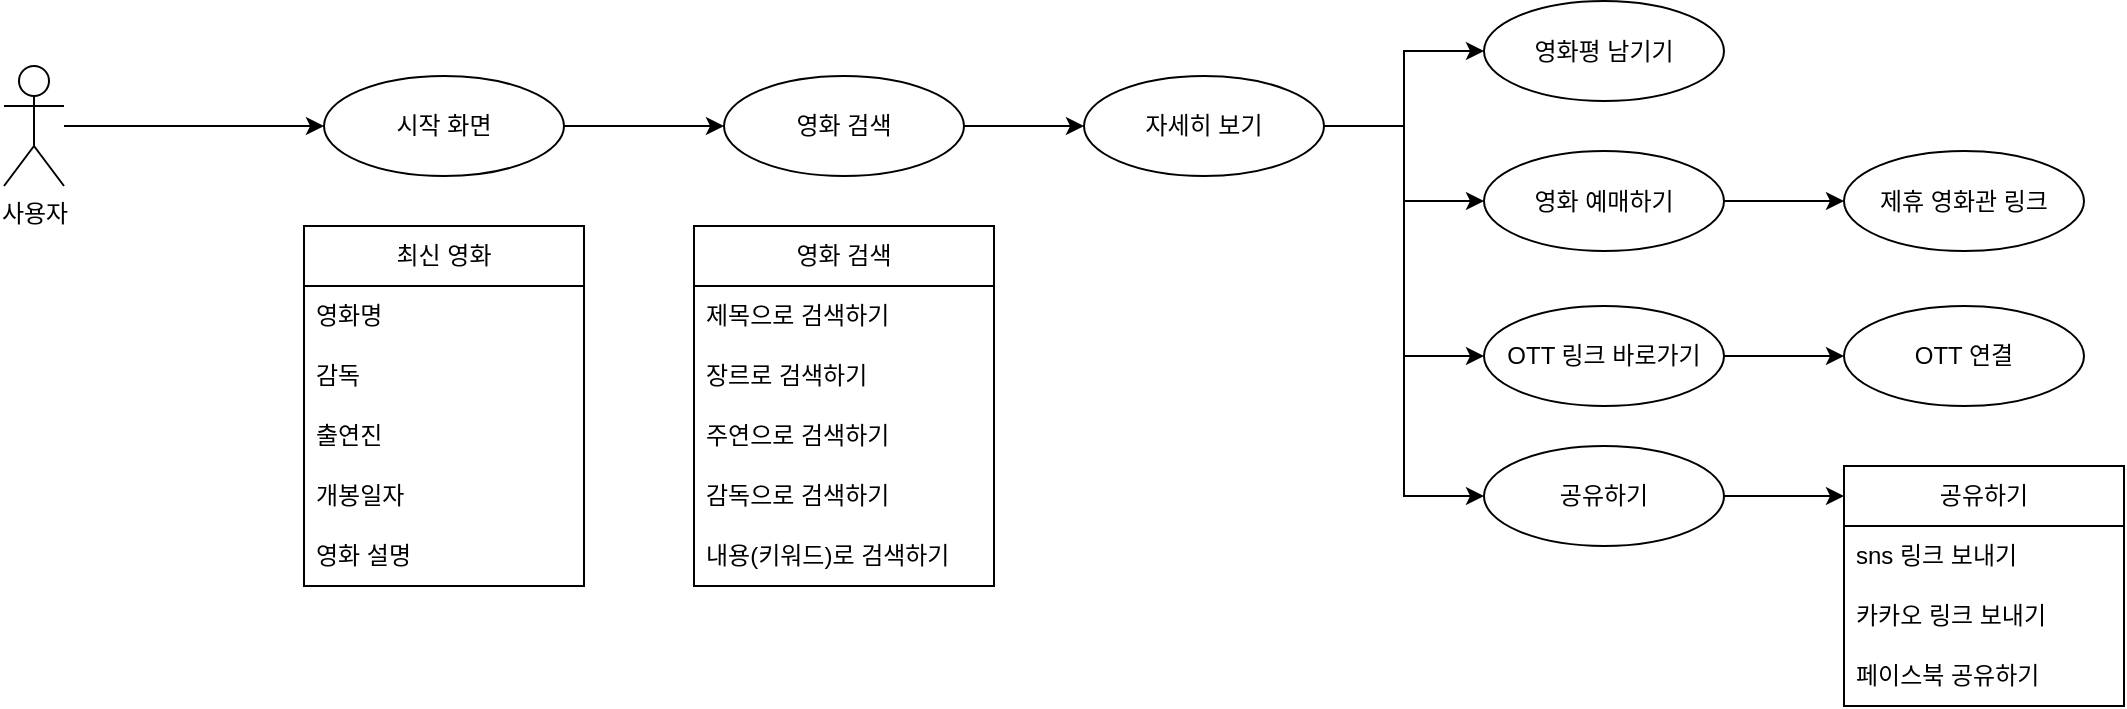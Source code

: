 <mxfile version="21.3.7" type="device">
  <diagram name="페이지-1" id="U4wE5s66EwWKEy1n8gNJ">
    <mxGraphModel dx="1395" dy="657" grid="1" gridSize="10" guides="1" tooltips="1" connect="1" arrows="1" fold="1" page="1" pageScale="1" pageWidth="4681" pageHeight="3300" math="0" shadow="0">
      <root>
        <mxCell id="0" />
        <mxCell id="1" parent="0" />
        <mxCell id="Fx8gEMRj13vOH7JedruB-2" style="edgeStyle=orthogonalEdgeStyle;rounded=0;orthogonalLoop=1;jettySize=auto;html=1;" edge="1" parent="1" source="Fx8gEMRj13vOH7JedruB-1" target="Fx8gEMRj13vOH7JedruB-3">
          <mxGeometry relative="1" as="geometry">
            <mxPoint x="270.0" y="170" as="targetPoint" />
          </mxGeometry>
        </mxCell>
        <mxCell id="Fx8gEMRj13vOH7JedruB-1" value="사용자" style="shape=umlActor;verticalLabelPosition=bottom;verticalAlign=top;html=1;outlineConnect=0;" vertex="1" parent="1">
          <mxGeometry x="170" y="140" width="30" height="60" as="geometry" />
        </mxCell>
        <mxCell id="Fx8gEMRj13vOH7JedruB-25" style="edgeStyle=orthogonalEdgeStyle;rounded=0;orthogonalLoop=1;jettySize=auto;html=1;entryX=0;entryY=0.5;entryDx=0;entryDy=0;" edge="1" parent="1" source="Fx8gEMRj13vOH7JedruB-3" target="Fx8gEMRj13vOH7JedruB-17">
          <mxGeometry relative="1" as="geometry" />
        </mxCell>
        <mxCell id="Fx8gEMRj13vOH7JedruB-3" value="시작 화면" style="ellipse;whiteSpace=wrap;html=1;" vertex="1" parent="1">
          <mxGeometry x="330" y="145" width="120" height="50" as="geometry" />
        </mxCell>
        <mxCell id="Fx8gEMRj13vOH7JedruB-6" value="최신 영화" style="swimlane;fontStyle=0;childLayout=stackLayout;horizontal=1;startSize=30;horizontalStack=0;resizeParent=1;resizeParentMax=0;resizeLast=0;collapsible=1;marginBottom=0;whiteSpace=wrap;html=1;" vertex="1" parent="1">
          <mxGeometry x="320" y="220" width="140" height="180" as="geometry" />
        </mxCell>
        <mxCell id="Fx8gEMRj13vOH7JedruB-7" value="영화명" style="text;strokeColor=none;fillColor=none;align=left;verticalAlign=middle;spacingLeft=4;spacingRight=4;overflow=hidden;points=[[0,0.5],[1,0.5]];portConstraint=eastwest;rotatable=0;whiteSpace=wrap;html=1;" vertex="1" parent="Fx8gEMRj13vOH7JedruB-6">
          <mxGeometry y="30" width="140" height="30" as="geometry" />
        </mxCell>
        <mxCell id="Fx8gEMRj13vOH7JedruB-8" value="감독" style="text;strokeColor=none;fillColor=none;align=left;verticalAlign=middle;spacingLeft=4;spacingRight=4;overflow=hidden;points=[[0,0.5],[1,0.5]];portConstraint=eastwest;rotatable=0;whiteSpace=wrap;html=1;" vertex="1" parent="Fx8gEMRj13vOH7JedruB-6">
          <mxGeometry y="60" width="140" height="30" as="geometry" />
        </mxCell>
        <mxCell id="Fx8gEMRj13vOH7JedruB-9" value="출연진" style="text;strokeColor=none;fillColor=none;align=left;verticalAlign=middle;spacingLeft=4;spacingRight=4;overflow=hidden;points=[[0,0.5],[1,0.5]];portConstraint=eastwest;rotatable=0;whiteSpace=wrap;html=1;" vertex="1" parent="Fx8gEMRj13vOH7JedruB-6">
          <mxGeometry y="90" width="140" height="30" as="geometry" />
        </mxCell>
        <mxCell id="Fx8gEMRj13vOH7JedruB-10" value="개봉일자" style="text;strokeColor=none;fillColor=none;align=left;verticalAlign=middle;spacingLeft=4;spacingRight=4;overflow=hidden;points=[[0,0.5],[1,0.5]];portConstraint=eastwest;rotatable=0;whiteSpace=wrap;html=1;" vertex="1" parent="Fx8gEMRj13vOH7JedruB-6">
          <mxGeometry y="120" width="140" height="30" as="geometry" />
        </mxCell>
        <mxCell id="Fx8gEMRj13vOH7JedruB-11" value="영화 설명" style="text;strokeColor=none;fillColor=none;align=left;verticalAlign=middle;spacingLeft=4;spacingRight=4;overflow=hidden;points=[[0,0.5],[1,0.5]];portConstraint=eastwest;rotatable=0;whiteSpace=wrap;html=1;" vertex="1" parent="Fx8gEMRj13vOH7JedruB-6">
          <mxGeometry y="150" width="140" height="30" as="geometry" />
        </mxCell>
        <mxCell id="Fx8gEMRj13vOH7JedruB-29" style="edgeStyle=orthogonalEdgeStyle;rounded=0;orthogonalLoop=1;jettySize=auto;html=1;entryX=0;entryY=0.5;entryDx=0;entryDy=0;" edge="1" parent="1" source="Fx8gEMRj13vOH7JedruB-17" target="Fx8gEMRj13vOH7JedruB-28">
          <mxGeometry relative="1" as="geometry" />
        </mxCell>
        <mxCell id="Fx8gEMRj13vOH7JedruB-17" value="영화 검색" style="ellipse;whiteSpace=wrap;html=1;" vertex="1" parent="1">
          <mxGeometry x="530" y="145" width="120" height="50" as="geometry" />
        </mxCell>
        <mxCell id="Fx8gEMRj13vOH7JedruB-18" value="영화 검색" style="swimlane;fontStyle=0;childLayout=stackLayout;horizontal=1;startSize=30;horizontalStack=0;resizeParent=1;resizeParentMax=0;resizeLast=0;collapsible=1;marginBottom=0;whiteSpace=wrap;html=1;" vertex="1" parent="1">
          <mxGeometry x="515" y="220" width="150" height="180" as="geometry" />
        </mxCell>
        <mxCell id="Fx8gEMRj13vOH7JedruB-19" value="제목으로 검색하기" style="text;strokeColor=none;fillColor=none;align=left;verticalAlign=middle;spacingLeft=4;spacingRight=4;overflow=hidden;points=[[0,0.5],[1,0.5]];portConstraint=eastwest;rotatable=0;whiteSpace=wrap;html=1;" vertex="1" parent="Fx8gEMRj13vOH7JedruB-18">
          <mxGeometry y="30" width="150" height="30" as="geometry" />
        </mxCell>
        <mxCell id="Fx8gEMRj13vOH7JedruB-20" value="장르로 검색하기" style="text;strokeColor=none;fillColor=none;align=left;verticalAlign=middle;spacingLeft=4;spacingRight=4;overflow=hidden;points=[[0,0.5],[1,0.5]];portConstraint=eastwest;rotatable=0;whiteSpace=wrap;html=1;" vertex="1" parent="Fx8gEMRj13vOH7JedruB-18">
          <mxGeometry y="60" width="150" height="30" as="geometry" />
        </mxCell>
        <mxCell id="Fx8gEMRj13vOH7JedruB-21" value="주연으로 검색하기" style="text;strokeColor=none;fillColor=none;align=left;verticalAlign=middle;spacingLeft=4;spacingRight=4;overflow=hidden;points=[[0,0.5],[1,0.5]];portConstraint=eastwest;rotatable=0;whiteSpace=wrap;html=1;" vertex="1" parent="Fx8gEMRj13vOH7JedruB-18">
          <mxGeometry y="90" width="150" height="30" as="geometry" />
        </mxCell>
        <mxCell id="Fx8gEMRj13vOH7JedruB-22" value="감독으로 검색하기" style="text;strokeColor=none;fillColor=none;align=left;verticalAlign=middle;spacingLeft=4;spacingRight=4;overflow=hidden;points=[[0,0.5],[1,0.5]];portConstraint=eastwest;rotatable=0;whiteSpace=wrap;html=1;" vertex="1" parent="Fx8gEMRj13vOH7JedruB-18">
          <mxGeometry y="120" width="150" height="30" as="geometry" />
        </mxCell>
        <mxCell id="Fx8gEMRj13vOH7JedruB-23" value="내용(키워드)로 검색하기" style="text;strokeColor=none;fillColor=none;align=left;verticalAlign=middle;spacingLeft=4;spacingRight=4;overflow=hidden;points=[[0,0.5],[1,0.5]];portConstraint=eastwest;rotatable=0;whiteSpace=wrap;html=1;" vertex="1" parent="Fx8gEMRj13vOH7JedruB-18">
          <mxGeometry y="150" width="150" height="30" as="geometry" />
        </mxCell>
        <mxCell id="Fx8gEMRj13vOH7JedruB-26" value="영화평 남기기" style="ellipse;whiteSpace=wrap;html=1;" vertex="1" parent="1">
          <mxGeometry x="910" y="107.5" width="120" height="50" as="geometry" />
        </mxCell>
        <mxCell id="Fx8gEMRj13vOH7JedruB-39" style="edgeStyle=orthogonalEdgeStyle;rounded=0;orthogonalLoop=1;jettySize=auto;html=1;entryX=0;entryY=0.5;entryDx=0;entryDy=0;" edge="1" parent="1" source="Fx8gEMRj13vOH7JedruB-27" target="Fx8gEMRj13vOH7JedruB-36">
          <mxGeometry relative="1" as="geometry" />
        </mxCell>
        <mxCell id="Fx8gEMRj13vOH7JedruB-27" value="영화 예매하기" style="ellipse;whiteSpace=wrap;html=1;" vertex="1" parent="1">
          <mxGeometry x="910" y="182.5" width="120" height="50" as="geometry" />
        </mxCell>
        <mxCell id="Fx8gEMRj13vOH7JedruB-32" style="edgeStyle=orthogonalEdgeStyle;rounded=0;orthogonalLoop=1;jettySize=auto;html=1;entryX=0;entryY=0.5;entryDx=0;entryDy=0;" edge="1" parent="1" source="Fx8gEMRj13vOH7JedruB-28" target="Fx8gEMRj13vOH7JedruB-26">
          <mxGeometry relative="1" as="geometry" />
        </mxCell>
        <mxCell id="Fx8gEMRj13vOH7JedruB-33" style="edgeStyle=orthogonalEdgeStyle;rounded=0;orthogonalLoop=1;jettySize=auto;html=1;entryX=0;entryY=0.5;entryDx=0;entryDy=0;" edge="1" parent="1" source="Fx8gEMRj13vOH7JedruB-28" target="Fx8gEMRj13vOH7JedruB-27">
          <mxGeometry relative="1" as="geometry" />
        </mxCell>
        <mxCell id="Fx8gEMRj13vOH7JedruB-34" style="edgeStyle=orthogonalEdgeStyle;rounded=0;orthogonalLoop=1;jettySize=auto;html=1;entryX=0;entryY=0.5;entryDx=0;entryDy=0;" edge="1" parent="1" source="Fx8gEMRj13vOH7JedruB-28" target="Fx8gEMRj13vOH7JedruB-30">
          <mxGeometry relative="1" as="geometry" />
        </mxCell>
        <mxCell id="Fx8gEMRj13vOH7JedruB-35" style="edgeStyle=orthogonalEdgeStyle;rounded=0;orthogonalLoop=1;jettySize=auto;html=1;entryX=0;entryY=0.5;entryDx=0;entryDy=0;" edge="1" parent="1" source="Fx8gEMRj13vOH7JedruB-28" target="Fx8gEMRj13vOH7JedruB-31">
          <mxGeometry relative="1" as="geometry" />
        </mxCell>
        <mxCell id="Fx8gEMRj13vOH7JedruB-28" value="자세히 보기" style="ellipse;whiteSpace=wrap;html=1;" vertex="1" parent="1">
          <mxGeometry x="710" y="145" width="120" height="50" as="geometry" />
        </mxCell>
        <mxCell id="Fx8gEMRj13vOH7JedruB-38" style="edgeStyle=orthogonalEdgeStyle;rounded=0;orthogonalLoop=1;jettySize=auto;html=1;entryX=0;entryY=0.5;entryDx=0;entryDy=0;" edge="1" parent="1" source="Fx8gEMRj13vOH7JedruB-30" target="Fx8gEMRj13vOH7JedruB-37">
          <mxGeometry relative="1" as="geometry" />
        </mxCell>
        <mxCell id="Fx8gEMRj13vOH7JedruB-30" value="OTT 링크 바로가기" style="ellipse;whiteSpace=wrap;html=1;" vertex="1" parent="1">
          <mxGeometry x="910" y="260" width="120" height="50" as="geometry" />
        </mxCell>
        <mxCell id="Fx8gEMRj13vOH7JedruB-44" style="edgeStyle=orthogonalEdgeStyle;rounded=0;orthogonalLoop=1;jettySize=auto;html=1;entryX=0;entryY=0.125;entryDx=0;entryDy=0;entryPerimeter=0;" edge="1" parent="1" source="Fx8gEMRj13vOH7JedruB-31" target="Fx8gEMRj13vOH7JedruB-40">
          <mxGeometry relative="1" as="geometry" />
        </mxCell>
        <mxCell id="Fx8gEMRj13vOH7JedruB-31" value="공유하기" style="ellipse;whiteSpace=wrap;html=1;" vertex="1" parent="1">
          <mxGeometry x="910" y="330" width="120" height="50" as="geometry" />
        </mxCell>
        <mxCell id="Fx8gEMRj13vOH7JedruB-36" value="제휴 영화관 링크" style="ellipse;whiteSpace=wrap;html=1;" vertex="1" parent="1">
          <mxGeometry x="1090" y="182.5" width="120" height="50" as="geometry" />
        </mxCell>
        <mxCell id="Fx8gEMRj13vOH7JedruB-37" value="OTT 연결" style="ellipse;whiteSpace=wrap;html=1;" vertex="1" parent="1">
          <mxGeometry x="1090" y="260" width="120" height="50" as="geometry" />
        </mxCell>
        <mxCell id="Fx8gEMRj13vOH7JedruB-40" value="공유하기" style="swimlane;fontStyle=0;childLayout=stackLayout;horizontal=1;startSize=30;horizontalStack=0;resizeParent=1;resizeParentMax=0;resizeLast=0;collapsible=1;marginBottom=0;whiteSpace=wrap;html=1;" vertex="1" parent="1">
          <mxGeometry x="1090" y="340" width="140" height="120" as="geometry" />
        </mxCell>
        <mxCell id="Fx8gEMRj13vOH7JedruB-41" value="sns 링크 보내기" style="text;strokeColor=none;fillColor=none;align=left;verticalAlign=middle;spacingLeft=4;spacingRight=4;overflow=hidden;points=[[0,0.5],[1,0.5]];portConstraint=eastwest;rotatable=0;whiteSpace=wrap;html=1;" vertex="1" parent="Fx8gEMRj13vOH7JedruB-40">
          <mxGeometry y="30" width="140" height="30" as="geometry" />
        </mxCell>
        <mxCell id="Fx8gEMRj13vOH7JedruB-42" value="카카오 링크 보내기" style="text;strokeColor=none;fillColor=none;align=left;verticalAlign=middle;spacingLeft=4;spacingRight=4;overflow=hidden;points=[[0,0.5],[1,0.5]];portConstraint=eastwest;rotatable=0;whiteSpace=wrap;html=1;" vertex="1" parent="Fx8gEMRj13vOH7JedruB-40">
          <mxGeometry y="60" width="140" height="30" as="geometry" />
        </mxCell>
        <mxCell id="Fx8gEMRj13vOH7JedruB-43" value="페이스북 공유하기" style="text;strokeColor=none;fillColor=none;align=left;verticalAlign=middle;spacingLeft=4;spacingRight=4;overflow=hidden;points=[[0,0.5],[1,0.5]];portConstraint=eastwest;rotatable=0;whiteSpace=wrap;html=1;" vertex="1" parent="Fx8gEMRj13vOH7JedruB-40">
          <mxGeometry y="90" width="140" height="30" as="geometry" />
        </mxCell>
      </root>
    </mxGraphModel>
  </diagram>
</mxfile>
